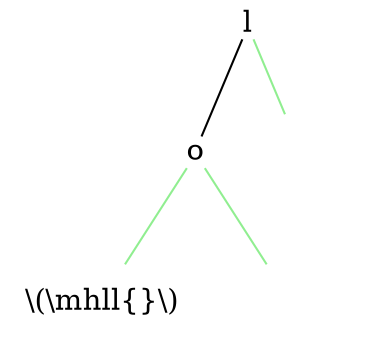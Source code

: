 graph {
	size="4,4"
	0 [label=l shape=plain]
	1 [label=o shape=plain]
	0 -- 1
	2 [label="\\(\\mhll{}\\)" shape=none]
	1 -- 2 [color=lightgreen]
	3 [label="" shape=none]
	1 -- 3 [color=lightgreen]
	4 [label="" shape=none]
	0 -- 4 [color=lightgreen]
}

